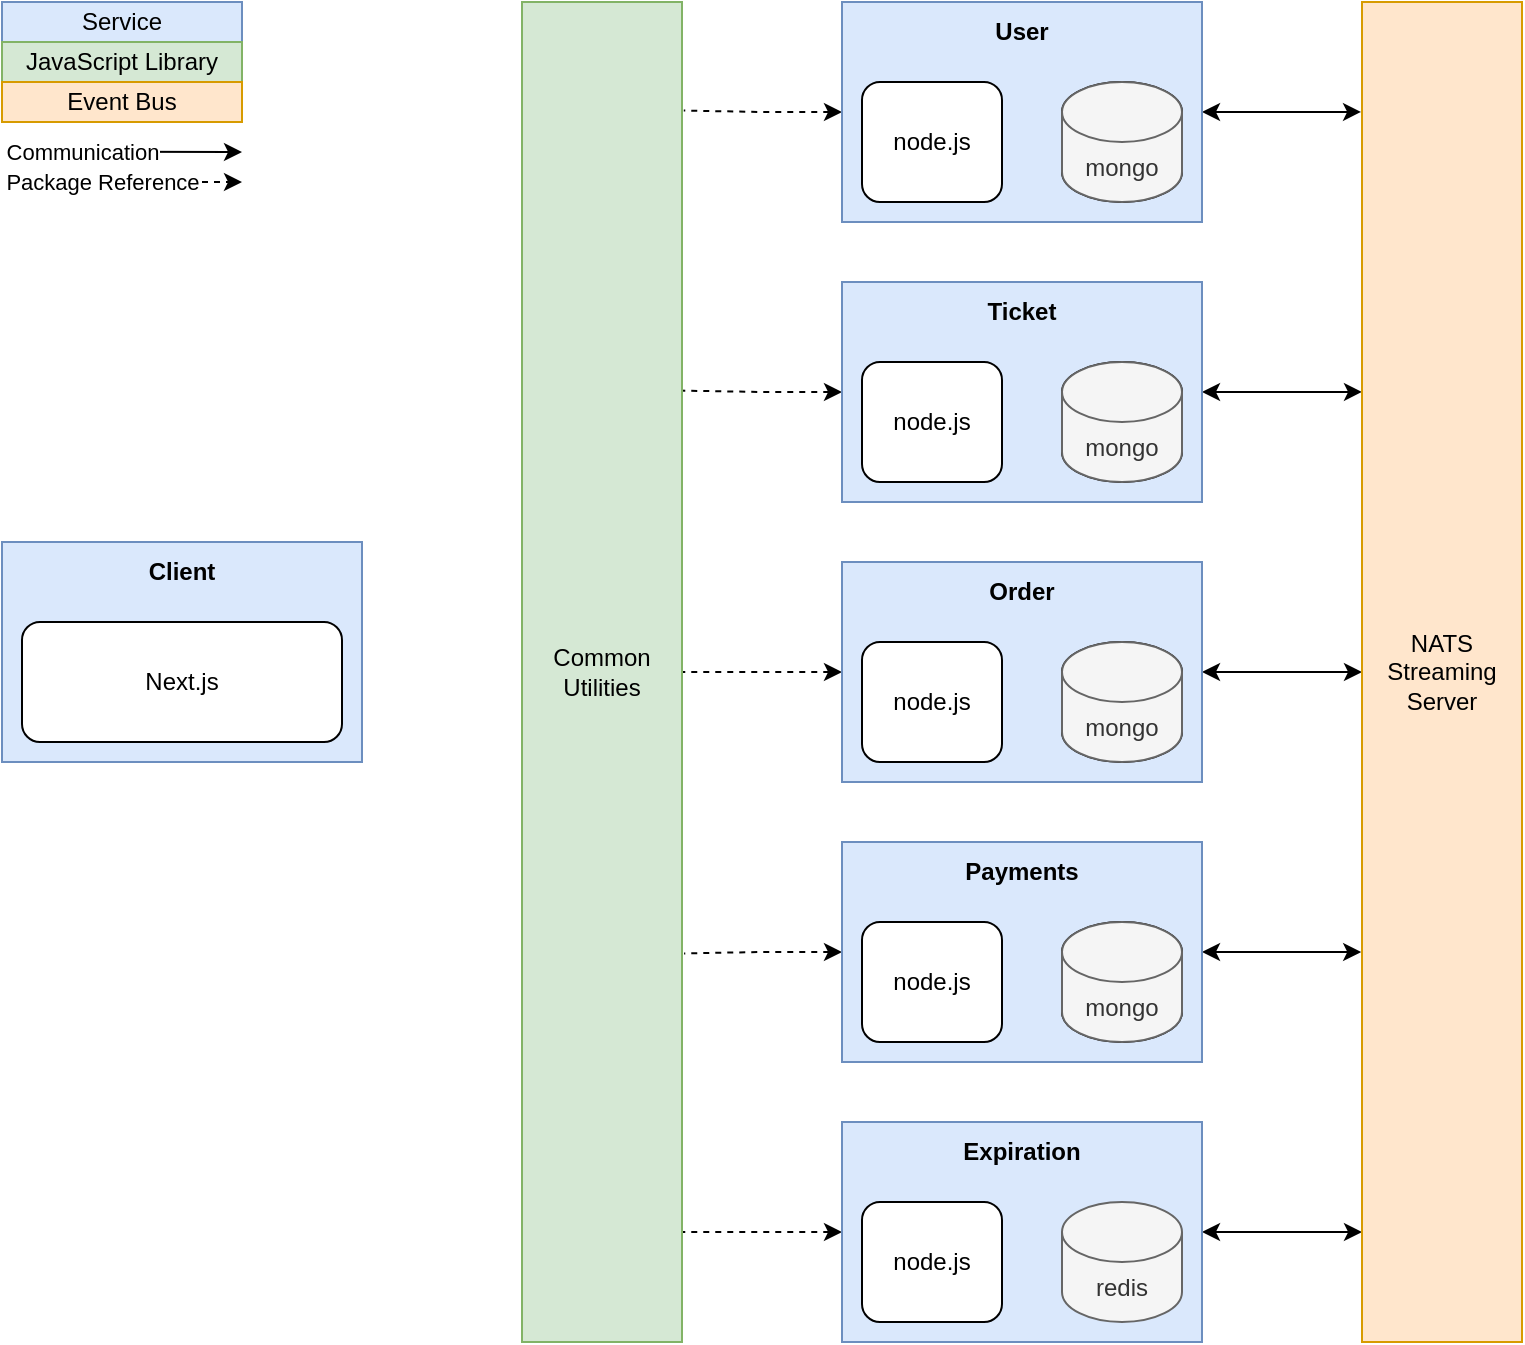 <mxfile version="21.3.4" type="device">
  <diagram name="HLD" id="X5aubFTDHx7GSLZ1n2Ee">
    <mxGraphModel dx="1728" dy="960" grid="0" gridSize="10" guides="1" tooltips="1" connect="1" arrows="1" fold="1" page="0" pageScale="1" pageWidth="1100" pageHeight="850" background="none" math="0" shadow="0">
      <root>
        <mxCell id="0" />
        <mxCell id="1" parent="0" />
        <mxCell id="GRbV-1sKYe_AMScIZNAF-49" style="edgeStyle=orthogonalEdgeStyle;rounded=0;orthogonalLoop=1;jettySize=auto;html=1;exitX=1;exitY=0.5;exitDx=0;exitDy=0;entryX=-0.006;entryY=0.082;entryDx=0;entryDy=0;entryPerimeter=0;startArrow=classic;startFill=1;" edge="1" parent="1" source="GRbV-1sKYe_AMScIZNAF-2" target="GRbV-1sKYe_AMScIZNAF-26">
          <mxGeometry relative="1" as="geometry" />
        </mxCell>
        <mxCell id="GRbV-1sKYe_AMScIZNAF-56" style="edgeStyle=orthogonalEdgeStyle;rounded=0;orthogonalLoop=1;jettySize=auto;html=1;exitX=0;exitY=0.5;exitDx=0;exitDy=0;entryX=1.011;entryY=0.081;entryDx=0;entryDy=0;entryPerimeter=0;endArrow=none;endFill=0;startArrow=classic;startFill=1;dashed=1;" edge="1" parent="1" source="GRbV-1sKYe_AMScIZNAF-2" target="GRbV-1sKYe_AMScIZNAF-31">
          <mxGeometry relative="1" as="geometry" />
        </mxCell>
        <mxCell id="GRbV-1sKYe_AMScIZNAF-2" value="" style="rounded=0;whiteSpace=wrap;html=1;fillColor=#dae8fc;strokeColor=#6c8ebf;" vertex="1" parent="1">
          <mxGeometry x="420" width="180" height="110" as="geometry" />
        </mxCell>
        <mxCell id="GRbV-1sKYe_AMScIZNAF-3" value="User" style="text;html=1;strokeColor=none;fillColor=none;align=center;verticalAlign=middle;whiteSpace=wrap;rounded=0;fontStyle=1" vertex="1" parent="1">
          <mxGeometry x="420" width="180" height="30" as="geometry" />
        </mxCell>
        <mxCell id="GRbV-1sKYe_AMScIZNAF-4" value="mongo" style="shape=cylinder3;whiteSpace=wrap;html=1;boundedLbl=1;backgroundOutline=1;size=15;" vertex="1" parent="1">
          <mxGeometry x="530" y="40" width="60" height="60" as="geometry" />
        </mxCell>
        <mxCell id="GRbV-1sKYe_AMScIZNAF-5" value="node.js" style="rounded=1;whiteSpace=wrap;html=1;" vertex="1" parent="1">
          <mxGeometry x="430" y="40" width="70" height="60" as="geometry" />
        </mxCell>
        <mxCell id="GRbV-1sKYe_AMScIZNAF-45" style="edgeStyle=orthogonalEdgeStyle;rounded=0;orthogonalLoop=1;jettySize=auto;html=1;exitX=1;exitY=0.5;exitDx=0;exitDy=0;entryX=0;entryY=0.291;entryDx=0;entryDy=0;entryPerimeter=0;startArrow=classic;startFill=1;" edge="1" parent="1" source="GRbV-1sKYe_AMScIZNAF-10" target="GRbV-1sKYe_AMScIZNAF-26">
          <mxGeometry relative="1" as="geometry" />
        </mxCell>
        <mxCell id="GRbV-1sKYe_AMScIZNAF-57" style="edgeStyle=orthogonalEdgeStyle;rounded=0;orthogonalLoop=1;jettySize=auto;html=1;exitX=0;exitY=0.5;exitDx=0;exitDy=0;entryX=0.987;entryY=0.29;entryDx=0;entryDy=0;entryPerimeter=0;endArrow=none;endFill=0;startArrow=classic;startFill=1;dashed=1;" edge="1" parent="1" source="GRbV-1sKYe_AMScIZNAF-10" target="GRbV-1sKYe_AMScIZNAF-31">
          <mxGeometry relative="1" as="geometry" />
        </mxCell>
        <mxCell id="GRbV-1sKYe_AMScIZNAF-10" value="" style="rounded=0;whiteSpace=wrap;html=1;fillColor=#dae8fc;strokeColor=#6c8ebf;" vertex="1" parent="1">
          <mxGeometry x="420" y="140" width="180" height="110" as="geometry" />
        </mxCell>
        <mxCell id="GRbV-1sKYe_AMScIZNAF-11" value="Ticket" style="text;html=1;strokeColor=none;fillColor=none;align=center;verticalAlign=middle;whiteSpace=wrap;rounded=0;fontStyle=1" vertex="1" parent="1">
          <mxGeometry x="420" y="140" width="180" height="30" as="geometry" />
        </mxCell>
        <mxCell id="GRbV-1sKYe_AMScIZNAF-12" value="mongo" style="shape=cylinder3;whiteSpace=wrap;html=1;boundedLbl=1;backgroundOutline=1;size=15;" vertex="1" parent="1">
          <mxGeometry x="530" y="180" width="60" height="60" as="geometry" />
        </mxCell>
        <mxCell id="GRbV-1sKYe_AMScIZNAF-13" value="node.js" style="rounded=1;whiteSpace=wrap;html=1;" vertex="1" parent="1">
          <mxGeometry x="430" y="180" width="70" height="60" as="geometry" />
        </mxCell>
        <mxCell id="GRbV-1sKYe_AMScIZNAF-46" style="edgeStyle=orthogonalEdgeStyle;rounded=0;orthogonalLoop=1;jettySize=auto;html=1;exitX=1;exitY=0.5;exitDx=0;exitDy=0;entryX=0;entryY=0.5;entryDx=0;entryDy=0;startArrow=classic;startFill=1;" edge="1" parent="1" source="GRbV-1sKYe_AMScIZNAF-14" target="GRbV-1sKYe_AMScIZNAF-26">
          <mxGeometry relative="1" as="geometry" />
        </mxCell>
        <mxCell id="GRbV-1sKYe_AMScIZNAF-58" style="edgeStyle=orthogonalEdgeStyle;rounded=0;orthogonalLoop=1;jettySize=auto;html=1;exitX=0;exitY=0.5;exitDx=0;exitDy=0;entryX=1;entryY=0.5;entryDx=0;entryDy=0;endArrow=none;endFill=0;startArrow=classic;startFill=1;dashed=1;" edge="1" parent="1" source="GRbV-1sKYe_AMScIZNAF-14" target="GRbV-1sKYe_AMScIZNAF-31">
          <mxGeometry relative="1" as="geometry" />
        </mxCell>
        <mxCell id="GRbV-1sKYe_AMScIZNAF-14" value="" style="rounded=0;whiteSpace=wrap;html=1;fillColor=#dae8fc;strokeColor=#6c8ebf;" vertex="1" parent="1">
          <mxGeometry x="420" y="280" width="180" height="110" as="geometry" />
        </mxCell>
        <mxCell id="GRbV-1sKYe_AMScIZNAF-15" value="Order" style="text;html=1;strokeColor=none;fillColor=none;align=center;verticalAlign=middle;whiteSpace=wrap;rounded=0;fontStyle=1" vertex="1" parent="1">
          <mxGeometry x="420" y="280" width="180" height="30" as="geometry" />
        </mxCell>
        <mxCell id="GRbV-1sKYe_AMScIZNAF-16" value="mongo" style="shape=cylinder3;whiteSpace=wrap;html=1;boundedLbl=1;backgroundOutline=1;size=15;" vertex="1" parent="1">
          <mxGeometry x="530" y="320" width="60" height="60" as="geometry" />
        </mxCell>
        <mxCell id="GRbV-1sKYe_AMScIZNAF-17" value="node.js" style="rounded=1;whiteSpace=wrap;html=1;" vertex="1" parent="1">
          <mxGeometry x="430" y="320" width="70" height="60" as="geometry" />
        </mxCell>
        <mxCell id="GRbV-1sKYe_AMScIZNAF-48" style="edgeStyle=orthogonalEdgeStyle;rounded=0;orthogonalLoop=1;jettySize=auto;html=1;exitX=1;exitY=0.5;exitDx=0;exitDy=0;entryX=0;entryY=0.918;entryDx=0;entryDy=0;entryPerimeter=0;startArrow=classic;startFill=1;" edge="1" parent="1" source="GRbV-1sKYe_AMScIZNAF-18" target="GRbV-1sKYe_AMScIZNAF-26">
          <mxGeometry relative="1" as="geometry" />
        </mxCell>
        <mxCell id="GRbV-1sKYe_AMScIZNAF-60" style="edgeStyle=orthogonalEdgeStyle;rounded=0;orthogonalLoop=1;jettySize=auto;html=1;exitX=0;exitY=0.5;exitDx=0;exitDy=0;entryX=0.999;entryY=0.918;entryDx=0;entryDy=0;entryPerimeter=0;endArrow=none;endFill=0;startArrow=classic;startFill=1;dashed=1;" edge="1" parent="1" source="GRbV-1sKYe_AMScIZNAF-18" target="GRbV-1sKYe_AMScIZNAF-31">
          <mxGeometry relative="1" as="geometry" />
        </mxCell>
        <mxCell id="GRbV-1sKYe_AMScIZNAF-18" value="" style="rounded=0;whiteSpace=wrap;html=1;fillColor=#dae8fc;strokeColor=#6c8ebf;" vertex="1" parent="1">
          <mxGeometry x="420" y="560" width="180" height="110" as="geometry" />
        </mxCell>
        <mxCell id="GRbV-1sKYe_AMScIZNAF-19" value="Expiration" style="text;html=1;strokeColor=none;fillColor=none;align=center;verticalAlign=middle;whiteSpace=wrap;rounded=0;fontStyle=1" vertex="1" parent="1">
          <mxGeometry x="420" y="560" width="180" height="30" as="geometry" />
        </mxCell>
        <mxCell id="GRbV-1sKYe_AMScIZNAF-20" value="redis" style="shape=cylinder3;whiteSpace=wrap;html=1;boundedLbl=1;backgroundOutline=1;size=15;fillColor=#f5f5f5;fontColor=#333333;strokeColor=#666666;" vertex="1" parent="1">
          <mxGeometry x="530" y="600" width="60" height="60" as="geometry" />
        </mxCell>
        <mxCell id="GRbV-1sKYe_AMScIZNAF-21" value="node.js" style="rounded=1;whiteSpace=wrap;html=1;" vertex="1" parent="1">
          <mxGeometry x="430" y="600" width="70" height="60" as="geometry" />
        </mxCell>
        <mxCell id="GRbV-1sKYe_AMScIZNAF-47" style="edgeStyle=orthogonalEdgeStyle;rounded=0;orthogonalLoop=1;jettySize=auto;html=1;exitX=1;exitY=0.5;exitDx=0;exitDy=0;entryX=-0.005;entryY=0.709;entryDx=0;entryDy=0;entryPerimeter=0;startArrow=classic;startFill=1;" edge="1" parent="1" source="GRbV-1sKYe_AMScIZNAF-22" target="GRbV-1sKYe_AMScIZNAF-26">
          <mxGeometry relative="1" as="geometry" />
        </mxCell>
        <mxCell id="GRbV-1sKYe_AMScIZNAF-59" style="edgeStyle=orthogonalEdgeStyle;rounded=0;orthogonalLoop=1;jettySize=auto;html=1;exitX=0;exitY=0.5;exitDx=0;exitDy=0;entryX=1.013;entryY=0.71;entryDx=0;entryDy=0;entryPerimeter=0;endArrow=none;endFill=0;startArrow=classic;startFill=1;dashed=1;" edge="1" parent="1" source="GRbV-1sKYe_AMScIZNAF-22" target="GRbV-1sKYe_AMScIZNAF-31">
          <mxGeometry relative="1" as="geometry" />
        </mxCell>
        <mxCell id="GRbV-1sKYe_AMScIZNAF-22" value="" style="rounded=0;whiteSpace=wrap;html=1;fillColor=#dae8fc;strokeColor=#6c8ebf;" vertex="1" parent="1">
          <mxGeometry x="420" y="420" width="180" height="110" as="geometry" />
        </mxCell>
        <mxCell id="GRbV-1sKYe_AMScIZNAF-23" value="Payments" style="text;html=1;strokeColor=none;fillColor=none;align=center;verticalAlign=middle;whiteSpace=wrap;rounded=0;fontStyle=1" vertex="1" parent="1">
          <mxGeometry x="420" y="420" width="180" height="30" as="geometry" />
        </mxCell>
        <mxCell id="GRbV-1sKYe_AMScIZNAF-24" value="mongo" style="shape=cylinder3;whiteSpace=wrap;html=1;boundedLbl=1;backgroundOutline=1;size=15;" vertex="1" parent="1">
          <mxGeometry x="530" y="460" width="60" height="60" as="geometry" />
        </mxCell>
        <mxCell id="GRbV-1sKYe_AMScIZNAF-25" value="node.js" style="rounded=1;whiteSpace=wrap;html=1;" vertex="1" parent="1">
          <mxGeometry x="430" y="460" width="70" height="60" as="geometry" />
        </mxCell>
        <mxCell id="GRbV-1sKYe_AMScIZNAF-26" value="NATS&lt;br&gt;Streaming&lt;br&gt;Server" style="rounded=0;whiteSpace=wrap;html=1;fillColor=#ffe6cc;strokeColor=#d79b00;" vertex="1" parent="1">
          <mxGeometry x="680" width="80" height="670" as="geometry" />
        </mxCell>
        <mxCell id="GRbV-1sKYe_AMScIZNAF-27" value="" style="rounded=0;whiteSpace=wrap;html=1;fillColor=#dae8fc;strokeColor=#6c8ebf;" vertex="1" parent="1">
          <mxGeometry y="270" width="180" height="110" as="geometry" />
        </mxCell>
        <mxCell id="GRbV-1sKYe_AMScIZNAF-28" value="Client" style="text;html=1;strokeColor=none;fillColor=none;align=center;verticalAlign=middle;whiteSpace=wrap;rounded=0;fontStyle=1" vertex="1" parent="1">
          <mxGeometry y="270" width="180" height="30" as="geometry" />
        </mxCell>
        <mxCell id="GRbV-1sKYe_AMScIZNAF-30" value="Next.js" style="rounded=1;whiteSpace=wrap;html=1;" vertex="1" parent="1">
          <mxGeometry x="10" y="310" width="160" height="60" as="geometry" />
        </mxCell>
        <mxCell id="GRbV-1sKYe_AMScIZNAF-31" value="Common&lt;br&gt;Utilities" style="rounded=0;whiteSpace=wrap;html=1;fillColor=#d5e8d4;strokeColor=#82b366;" vertex="1" parent="1">
          <mxGeometry x="260" width="80" height="670" as="geometry" />
        </mxCell>
        <mxCell id="GRbV-1sKYe_AMScIZNAF-32" value="Service" style="rounded=0;whiteSpace=wrap;html=1;fillColor=#dae8fc;strokeColor=#6c8ebf;" vertex="1" parent="1">
          <mxGeometry width="120" height="20" as="geometry" />
        </mxCell>
        <mxCell id="GRbV-1sKYe_AMScIZNAF-33" value="JavaScript Library" style="rounded=0;whiteSpace=wrap;html=1;fillColor=#d5e8d4;strokeColor=#82b366;" vertex="1" parent="1">
          <mxGeometry y="20" width="120" height="20" as="geometry" />
        </mxCell>
        <mxCell id="GRbV-1sKYe_AMScIZNAF-35" value="mongo" style="shape=cylinder3;whiteSpace=wrap;html=1;boundedLbl=1;backgroundOutline=1;size=15;fillColor=#f5f5f5;fontColor=#333333;strokeColor=#666666;" vertex="1" parent="1">
          <mxGeometry x="530" y="40" width="60" height="60" as="geometry" />
        </mxCell>
        <mxCell id="GRbV-1sKYe_AMScIZNAF-36" value="mongo" style="shape=cylinder3;whiteSpace=wrap;html=1;boundedLbl=1;backgroundOutline=1;size=15;fillColor=#f5f5f5;fontColor=#333333;strokeColor=#666666;" vertex="1" parent="1">
          <mxGeometry x="530" y="180" width="60" height="60" as="geometry" />
        </mxCell>
        <mxCell id="GRbV-1sKYe_AMScIZNAF-37" value="mongo" style="shape=cylinder3;whiteSpace=wrap;html=1;boundedLbl=1;backgroundOutline=1;size=15;fillColor=#f5f5f5;fontColor=#333333;strokeColor=#666666;" vertex="1" parent="1">
          <mxGeometry x="530" y="320" width="60" height="60" as="geometry" />
        </mxCell>
        <mxCell id="GRbV-1sKYe_AMScIZNAF-38" value="mongo" style="shape=cylinder3;whiteSpace=wrap;html=1;boundedLbl=1;backgroundOutline=1;size=15;fillColor=#f5f5f5;fontColor=#333333;strokeColor=#666666;" vertex="1" parent="1">
          <mxGeometry x="530" y="460" width="60" height="60" as="geometry" />
        </mxCell>
        <mxCell id="GRbV-1sKYe_AMScIZNAF-39" value="Event Bus" style="rounded=0;whiteSpace=wrap;html=1;fillColor=#ffe6cc;strokeColor=#d79b00;" vertex="1" parent="1">
          <mxGeometry y="40" width="120" height="20" as="geometry" />
        </mxCell>
        <mxCell id="GRbV-1sKYe_AMScIZNAF-61" value="" style="endArrow=classic;html=1;rounded=0;" edge="1" parent="1">
          <mxGeometry width="50" height="50" relative="1" as="geometry">
            <mxPoint x="10" y="74.71" as="sourcePoint" />
            <mxPoint x="120" y="75" as="targetPoint" />
          </mxGeometry>
        </mxCell>
        <mxCell id="GRbV-1sKYe_AMScIZNAF-62" value="Communication" style="edgeLabel;html=1;align=center;verticalAlign=middle;resizable=0;points=[];" vertex="1" connectable="0" parent="GRbV-1sKYe_AMScIZNAF-61">
          <mxGeometry x="-0.224" y="-2" relative="1" as="geometry">
            <mxPoint x="-13" y="-2" as="offset" />
          </mxGeometry>
        </mxCell>
        <mxCell id="GRbV-1sKYe_AMScIZNAF-63" value="" style="endArrow=classic;html=1;rounded=0;dashed=1;" edge="1" parent="1">
          <mxGeometry width="50" height="50" relative="1" as="geometry">
            <mxPoint x="10" y="89.71" as="sourcePoint" />
            <mxPoint x="120" y="90" as="targetPoint" />
          </mxGeometry>
        </mxCell>
        <mxCell id="GRbV-1sKYe_AMScIZNAF-64" value="Package Reference" style="edgeLabel;html=1;align=center;verticalAlign=middle;resizable=0;points=[];" vertex="1" connectable="0" parent="GRbV-1sKYe_AMScIZNAF-63">
          <mxGeometry x="-0.224" y="-2" relative="1" as="geometry">
            <mxPoint x="-3" y="-2" as="offset" />
          </mxGeometry>
        </mxCell>
      </root>
    </mxGraphModel>
  </diagram>
</mxfile>

